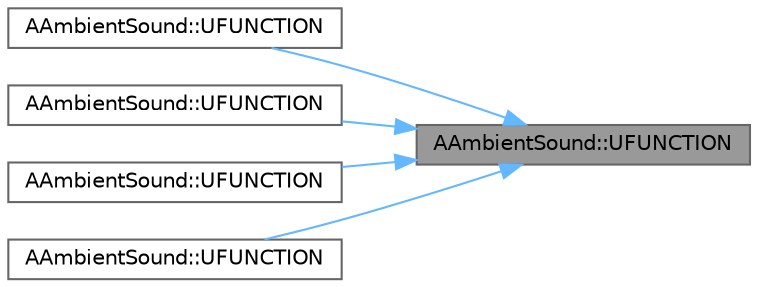 digraph "AAmbientSound::UFUNCTION"
{
 // INTERACTIVE_SVG=YES
 // LATEX_PDF_SIZE
  bgcolor="transparent";
  edge [fontname=Helvetica,fontsize=10,labelfontname=Helvetica,labelfontsize=10];
  node [fontname=Helvetica,fontsize=10,shape=box,height=0.2,width=0.4];
  rankdir="RL";
  Node1 [id="Node000001",label="AAmbientSound::UFUNCTION",height=0.2,width=0.4,color="gray40", fillcolor="grey60", style="filled", fontcolor="black",tooltip=" "];
  Node1 -> Node2 [id="edge1_Node000001_Node000002",dir="back",color="steelblue1",style="solid",tooltip=" "];
  Node2 [id="Node000002",label="AAmbientSound::UFUNCTION",height=0.2,width=0.4,color="grey40", fillcolor="white", style="filled",URL="$d1/dac/classAAmbientSound.html#a5b9dc1effc552be3c9a45c8bb41a7fe9",tooltip=" "];
  Node1 -> Node3 [id="edge2_Node000001_Node000003",dir="back",color="steelblue1",style="solid",tooltip=" "];
  Node3 [id="Node000003",label="AAmbientSound::UFUNCTION",height=0.2,width=0.4,color="grey40", fillcolor="white", style="filled",URL="$d1/dac/classAAmbientSound.html#af75d2b8e6de23c18bb4eca9f609a84cd",tooltip=" "];
  Node1 -> Node4 [id="edge3_Node000001_Node000004",dir="back",color="steelblue1",style="solid",tooltip=" "];
  Node4 [id="Node000004",label="AAmbientSound::UFUNCTION",height=0.2,width=0.4,color="grey40", fillcolor="white", style="filled",URL="$d1/dac/classAAmbientSound.html#a4d047eca91700d3759fbe8a25762f1a8",tooltip=" "];
  Node1 -> Node5 [id="edge4_Node000001_Node000005",dir="back",color="steelblue1",style="solid",tooltip=" "];
  Node5 [id="Node000005",label="AAmbientSound::UFUNCTION",height=0.2,width=0.4,color="grey40", fillcolor="white", style="filled",URL="$d1/dac/classAAmbientSound.html#a967739cc2689744ea585e06831a962e5",tooltip=" "];
}

